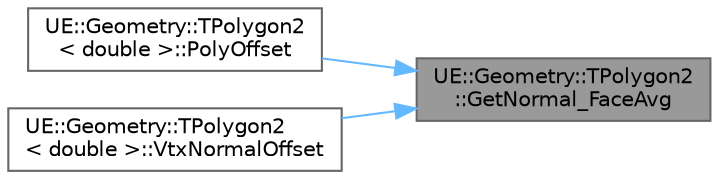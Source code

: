 digraph "UE::Geometry::TPolygon2::GetNormal_FaceAvg"
{
 // INTERACTIVE_SVG=YES
 // LATEX_PDF_SIZE
  bgcolor="transparent";
  edge [fontname=Helvetica,fontsize=10,labelfontname=Helvetica,labelfontsize=10];
  node [fontname=Helvetica,fontsize=10,shape=box,height=0.2,width=0.4];
  rankdir="RL";
  Node1 [id="Node000001",label="UE::Geometry::TPolygon2\l::GetNormal_FaceAvg",height=0.2,width=0.4,color="gray40", fillcolor="grey60", style="filled", fontcolor="black",tooltip="Construct a normal at a vertex of the Polygon by averaging the adjacent face normals."];
  Node1 -> Node2 [id="edge1_Node000001_Node000002",dir="back",color="steelblue1",style="solid",tooltip=" "];
  Node2 [id="Node000002",label="UE::Geometry::TPolygon2\l\< double \>::PolyOffset",height=0.2,width=0.4,color="grey40", fillcolor="white", style="filled",URL="$d0/df8/classUE_1_1Geometry_1_1TPolygon2.html#afa9e853694060da8192289c6a63c93c9",tooltip=" "];
  Node1 -> Node3 [id="edge2_Node000001_Node000003",dir="back",color="steelblue1",style="solid",tooltip=" "];
  Node3 [id="Node000003",label="UE::Geometry::TPolygon2\l\< double \>::VtxNormalOffset",height=0.2,width=0.4,color="grey40", fillcolor="white", style="filled",URL="$d0/df8/classUE_1_1Geometry_1_1TPolygon2.html#a345074fc2c0bf5bb9f195625d8d4e5da",tooltip=" "];
}
